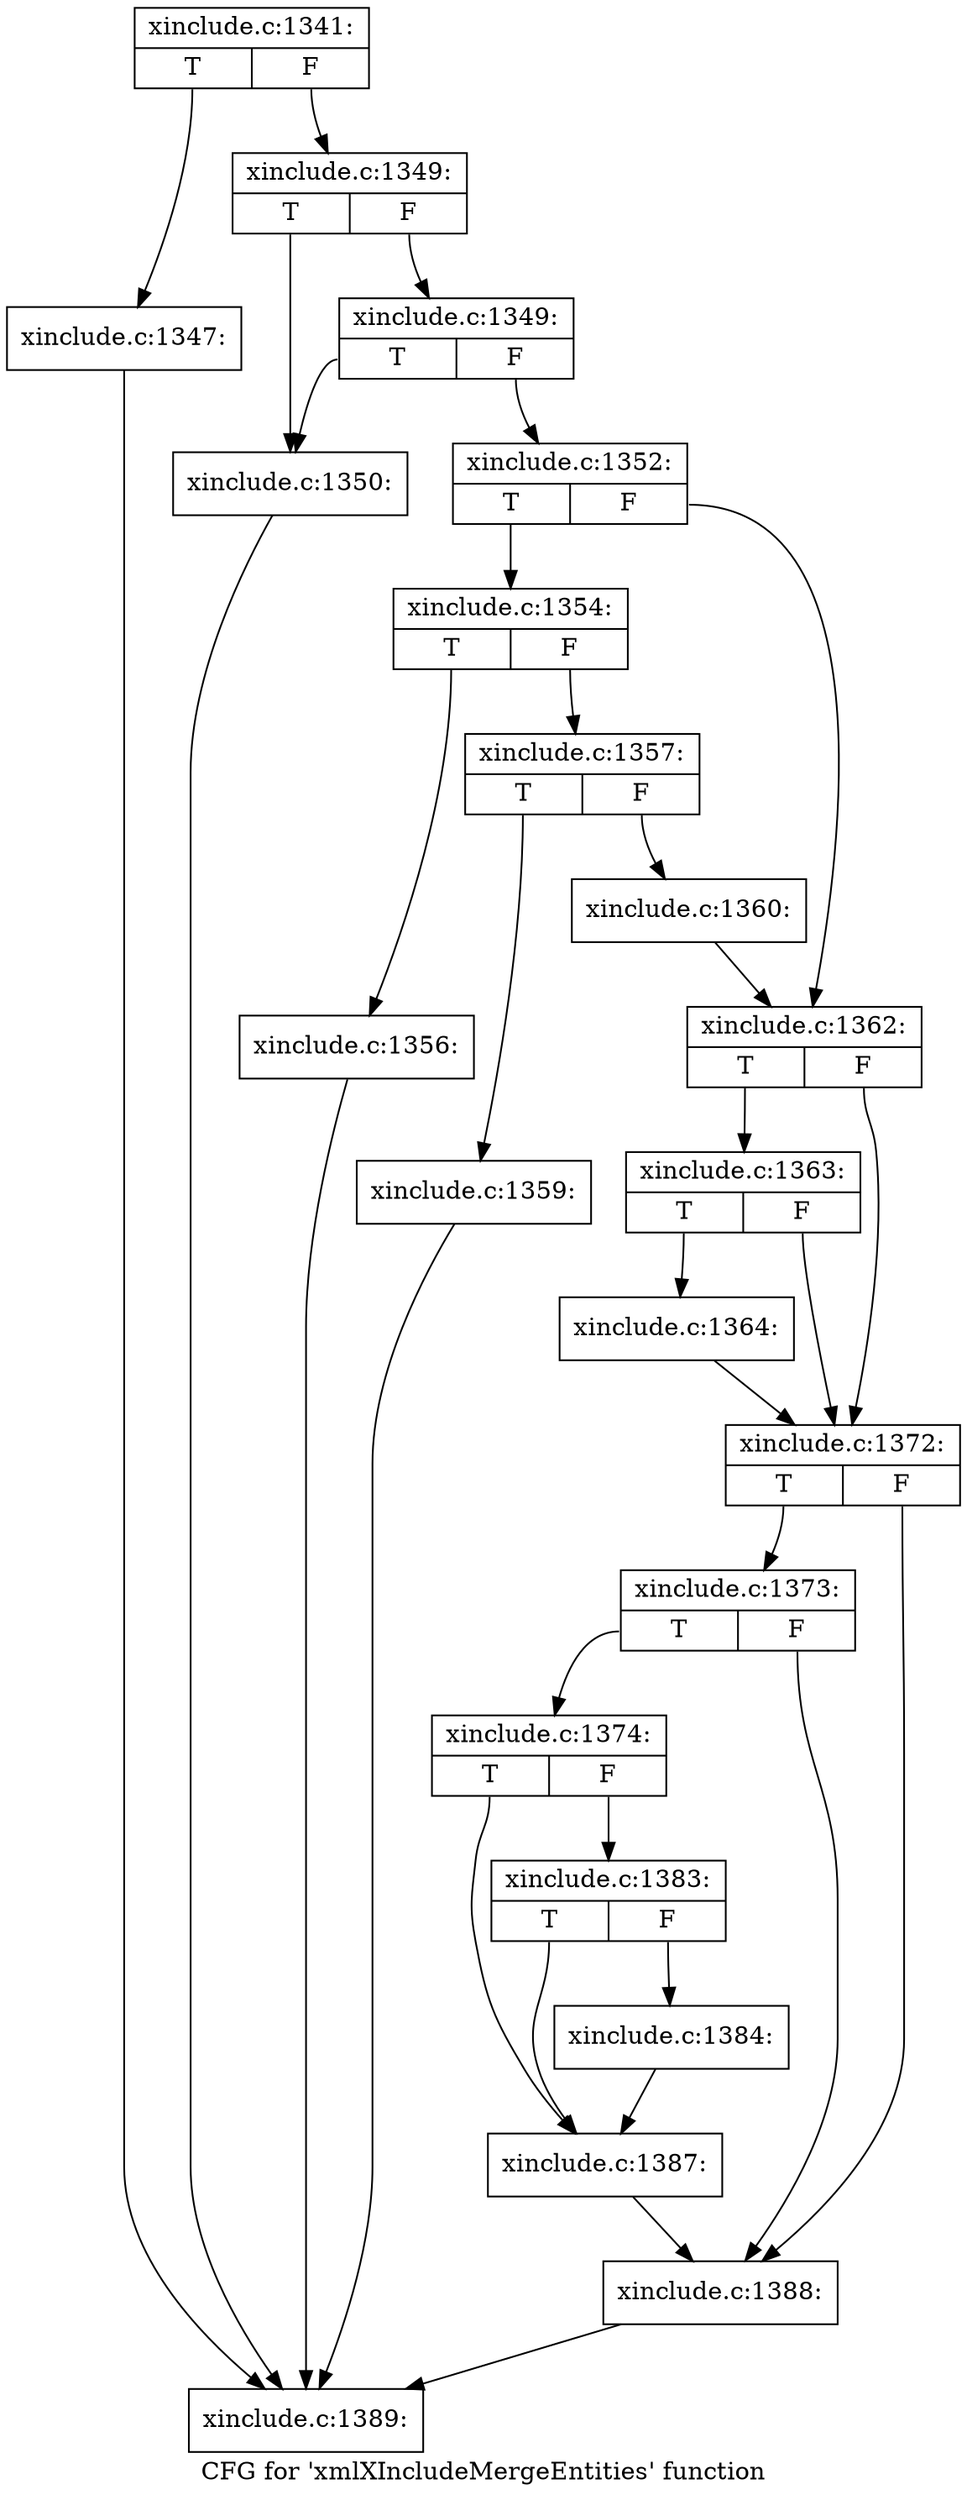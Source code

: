 digraph "CFG for 'xmlXIncludeMergeEntities' function" {
	label="CFG for 'xmlXIncludeMergeEntities' function";

	Node0x5541980 [shape=record,label="{xinclude.c:1341:|{<s0>T|<s1>F}}"];
	Node0x5541980:s0 -> Node0x55681c0;
	Node0x5541980:s1 -> Node0x5568210;
	Node0x55681c0 [shape=record,label="{xinclude.c:1347:}"];
	Node0x55681c0 -> Node0x5541e60;
	Node0x5568210 [shape=record,label="{xinclude.c:1349:|{<s0>T|<s1>F}}"];
	Node0x5568210:s0 -> Node0x55686d0;
	Node0x5568210:s1 -> Node0x5568770;
	Node0x5568770 [shape=record,label="{xinclude.c:1349:|{<s0>T|<s1>F}}"];
	Node0x5568770:s0 -> Node0x55686d0;
	Node0x5568770:s1 -> Node0x5568720;
	Node0x55686d0 [shape=record,label="{xinclude.c:1350:}"];
	Node0x55686d0 -> Node0x5541e60;
	Node0x5568720 [shape=record,label="{xinclude.c:1352:|{<s0>T|<s1>F}}"];
	Node0x5568720:s0 -> Node0x5569260;
	Node0x5568720:s1 -> Node0x55692b0;
	Node0x5569260 [shape=record,label="{xinclude.c:1354:|{<s0>T|<s1>F}}"];
	Node0x5569260:s0 -> Node0x5569840;
	Node0x5569260:s1 -> Node0x5569890;
	Node0x5569840 [shape=record,label="{xinclude.c:1356:}"];
	Node0x5569840 -> Node0x5541e60;
	Node0x5569890 [shape=record,label="{xinclude.c:1357:|{<s0>T|<s1>F}}"];
	Node0x5569890:s0 -> Node0x556a620;
	Node0x5569890:s1 -> Node0x556a950;
	Node0x556a620 [shape=record,label="{xinclude.c:1359:}"];
	Node0x556a620 -> Node0x5541e60;
	Node0x556a950 [shape=record,label="{xinclude.c:1360:}"];
	Node0x556a950 -> Node0x55692b0;
	Node0x55692b0 [shape=record,label="{xinclude.c:1362:|{<s0>T|<s1>F}}"];
	Node0x55692b0:s0 -> Node0x556b210;
	Node0x55692b0:s1 -> Node0x556b1c0;
	Node0x556b210 [shape=record,label="{xinclude.c:1363:|{<s0>T|<s1>F}}"];
	Node0x556b210:s0 -> Node0x556b170;
	Node0x556b210:s1 -> Node0x556b1c0;
	Node0x556b170 [shape=record,label="{xinclude.c:1364:}"];
	Node0x556b170 -> Node0x556b1c0;
	Node0x556b1c0 [shape=record,label="{xinclude.c:1372:|{<s0>T|<s1>F}}"];
	Node0x556b1c0:s0 -> Node0x53e3b60;
	Node0x556b1c0:s1 -> Node0x556c4f0;
	Node0x53e3b60 [shape=record,label="{xinclude.c:1373:|{<s0>T|<s1>F}}"];
	Node0x53e3b60:s0 -> Node0x556d370;
	Node0x53e3b60:s1 -> Node0x556c4f0;
	Node0x556d370 [shape=record,label="{xinclude.c:1374:|{<s0>T|<s1>F}}"];
	Node0x556d370:s0 -> Node0x556e5e0;
	Node0x556d370:s1 -> Node0x556e630;
	Node0x556e630 [shape=record,label="{xinclude.c:1383:|{<s0>T|<s1>F}}"];
	Node0x556e630:s0 -> Node0x556e5e0;
	Node0x556e630:s1 -> Node0x556e590;
	Node0x556e590 [shape=record,label="{xinclude.c:1384:}"];
	Node0x556e590 -> Node0x556e5e0;
	Node0x556e5e0 [shape=record,label="{xinclude.c:1387:}"];
	Node0x556e5e0 -> Node0x556c4f0;
	Node0x556c4f0 [shape=record,label="{xinclude.c:1388:}"];
	Node0x556c4f0 -> Node0x5541e60;
	Node0x5541e60 [shape=record,label="{xinclude.c:1389:}"];
}

